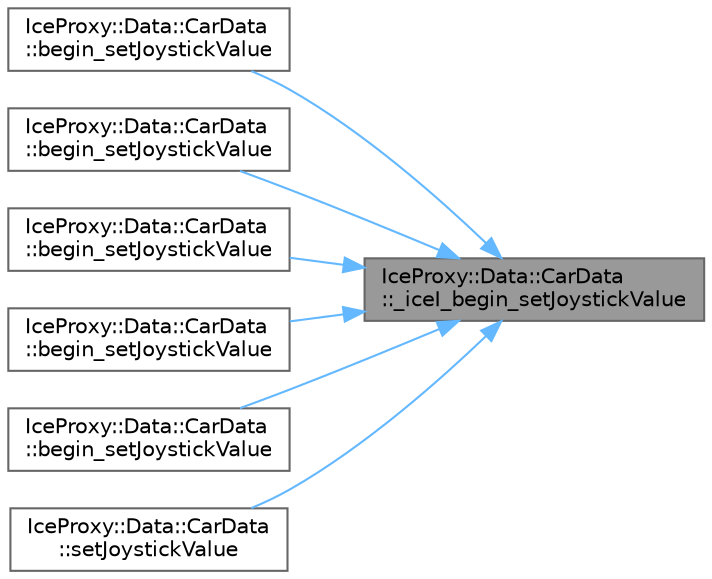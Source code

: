 digraph "IceProxy::Data::CarData::_iceI_begin_setJoystickValue"
{
 // LATEX_PDF_SIZE
  bgcolor="transparent";
  edge [fontname=Helvetica,fontsize=10,labelfontname=Helvetica,labelfontsize=10];
  node [fontname=Helvetica,fontsize=10,shape=box,height=0.2,width=0.4];
  rankdir="RL";
  Node1 [id="Node000001",label="IceProxy::Data::CarData\l::_iceI_begin_setJoystickValue",height=0.2,width=0.4,color="gray40", fillcolor="grey60", style="filled", fontcolor="black",tooltip=" "];
  Node1 -> Node2 [id="edge1_Node000001_Node000002",dir="back",color="steelblue1",style="solid",tooltip=" "];
  Node2 [id="Node000002",label="IceProxy::Data::CarData\l::begin_setJoystickValue",height=0.2,width=0.4,color="grey40", fillcolor="white", style="filled",URL="$classIceProxy_1_1Data_1_1CarData.html#af04162eb43584a32988b4a2242028859",tooltip=" "];
  Node1 -> Node3 [id="edge2_Node000001_Node000003",dir="back",color="steelblue1",style="solid",tooltip=" "];
  Node3 [id="Node000003",label="IceProxy::Data::CarData\l::begin_setJoystickValue",height=0.2,width=0.4,color="grey40", fillcolor="white", style="filled",URL="$classIceProxy_1_1Data_1_1CarData.html#a7adaae2633d36e21bd70960a9728f4e7",tooltip=" "];
  Node1 -> Node4 [id="edge3_Node000001_Node000004",dir="back",color="steelblue1",style="solid",tooltip=" "];
  Node4 [id="Node000004",label="IceProxy::Data::CarData\l::begin_setJoystickValue",height=0.2,width=0.4,color="grey40", fillcolor="white", style="filled",URL="$classIceProxy_1_1Data_1_1CarData.html#a37356f154ba4caf22265f4eb63c5281b",tooltip=" "];
  Node1 -> Node5 [id="edge4_Node000001_Node000005",dir="back",color="steelblue1",style="solid",tooltip=" "];
  Node5 [id="Node000005",label="IceProxy::Data::CarData\l::begin_setJoystickValue",height=0.2,width=0.4,color="grey40", fillcolor="white", style="filled",URL="$classIceProxy_1_1Data_1_1CarData.html#a26267227d96da7168965c9f14734eb96",tooltip=" "];
  Node1 -> Node6 [id="edge5_Node000001_Node000006",dir="back",color="steelblue1",style="solid",tooltip=" "];
  Node6 [id="Node000006",label="IceProxy::Data::CarData\l::begin_setJoystickValue",height=0.2,width=0.4,color="grey40", fillcolor="white", style="filled",URL="$classIceProxy_1_1Data_1_1CarData.html#ad81f1fb8ea2be255f801fc3ecc66d274",tooltip=" "];
  Node1 -> Node7 [id="edge6_Node000001_Node000007",dir="back",color="steelblue1",style="solid",tooltip=" "];
  Node7 [id="Node000007",label="IceProxy::Data::CarData\l::setJoystickValue",height=0.2,width=0.4,color="grey40", fillcolor="white", style="filled",URL="$classIceProxy_1_1Data_1_1CarData.html#a6faeae47444e6f0a2f047f6a39d066ef",tooltip=" "];
}

